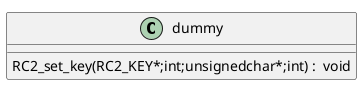 @startuml
!pragma layout smetana
class dummy {
RC2_set_key(RC2_KEY*;int;unsignedchar*;int) :  void  [[[./../../.././qc/crypto/rc2/rc2_skey.c.html#99]]]
} 
@enduml
